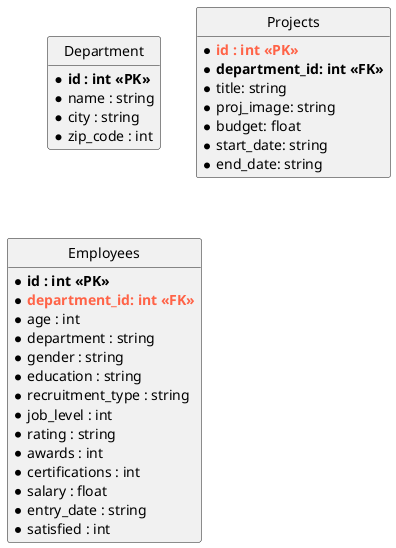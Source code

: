 @startuml
'https://plantuml.com/class-diagram
' Ein Department hat mehrere Projekte, aber ein Projekt ist immer genau einem Department zugeordnet
  'Ein Department hat viele Mitarbeiter, aber ein Mitarbeiter ist nur einem Department zugeordnet
hide circle
hide members
show fields

class "Department" as d {
    * **id : int <<PK>>**
    * name : string
    * city : string
    * zip_code : int
}

class "Projects" as p{
   * <color:Tomato>**id : int <<PK>>**</color>
   * **department_id: int <<FK>>**
   * title: string
   * proj_image: string
   * budget: float
   * start_date: string
   * end_date: string
}

class "Employees" as e {
   * **id : int <<PK>>**
    * <color:Tomato>**department_id: int <<FK>>**</color>
    * age : int
    * department : string
    * gender : string
    * education : string
    * recruitment_type : string
    * job_level : int
    * rating : string
    * awards : int
    * certifications : int
    * salary : float
    * entry_date : string
    * satisfied : int
}

'd "1" -- "0..*" e : has >
'd "1" -- "0..*" p : has >



@enduml